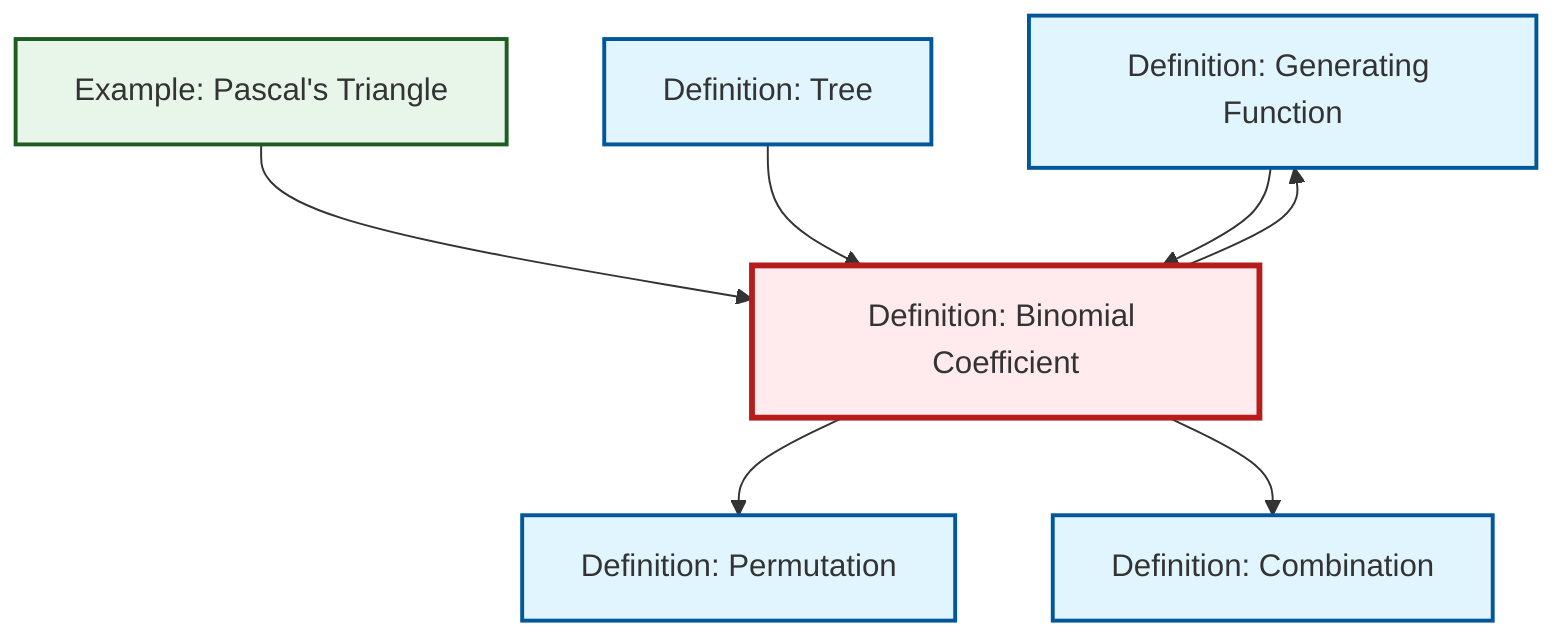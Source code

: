 graph TD
    classDef definition fill:#e1f5fe,stroke:#01579b,stroke-width:2px
    classDef theorem fill:#f3e5f5,stroke:#4a148c,stroke-width:2px
    classDef axiom fill:#fff3e0,stroke:#e65100,stroke-width:2px
    classDef example fill:#e8f5e9,stroke:#1b5e20,stroke-width:2px
    classDef current fill:#ffebee,stroke:#b71c1c,stroke-width:3px
    def-generating-function["Definition: Generating Function"]:::definition
    def-tree["Definition: Tree"]:::definition
    ex-pascals-triangle["Example: Pascal's Triangle"]:::example
    def-permutation["Definition: Permutation"]:::definition
    def-binomial-coefficient["Definition: Binomial Coefficient"]:::definition
    def-combination["Definition: Combination"]:::definition
    ex-pascals-triangle --> def-binomial-coefficient
    def-tree --> def-binomial-coefficient
    def-binomial-coefficient --> def-permutation
    def-binomial-coefficient --> def-combination
    def-binomial-coefficient --> def-generating-function
    def-generating-function --> def-binomial-coefficient
    class def-binomial-coefficient current